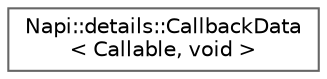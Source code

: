 digraph "Graphical Class Hierarchy"
{
 // LATEX_PDF_SIZE
  bgcolor="transparent";
  edge [fontname=Helvetica,fontsize=10,labelfontname=Helvetica,labelfontsize=10];
  node [fontname=Helvetica,fontsize=10,shape=box,height=0.2,width=0.4];
  rankdir="LR";
  Node0 [id="Node000000",label="Napi::details::CallbackData\l\< Callable, void \>",height=0.2,width=0.4,color="grey40", fillcolor="white", style="filled",URL="$struct_napi_1_1details_1_1_callback_data_3_01_callable_00_01void_01_4.html",tooltip=" "];
}
